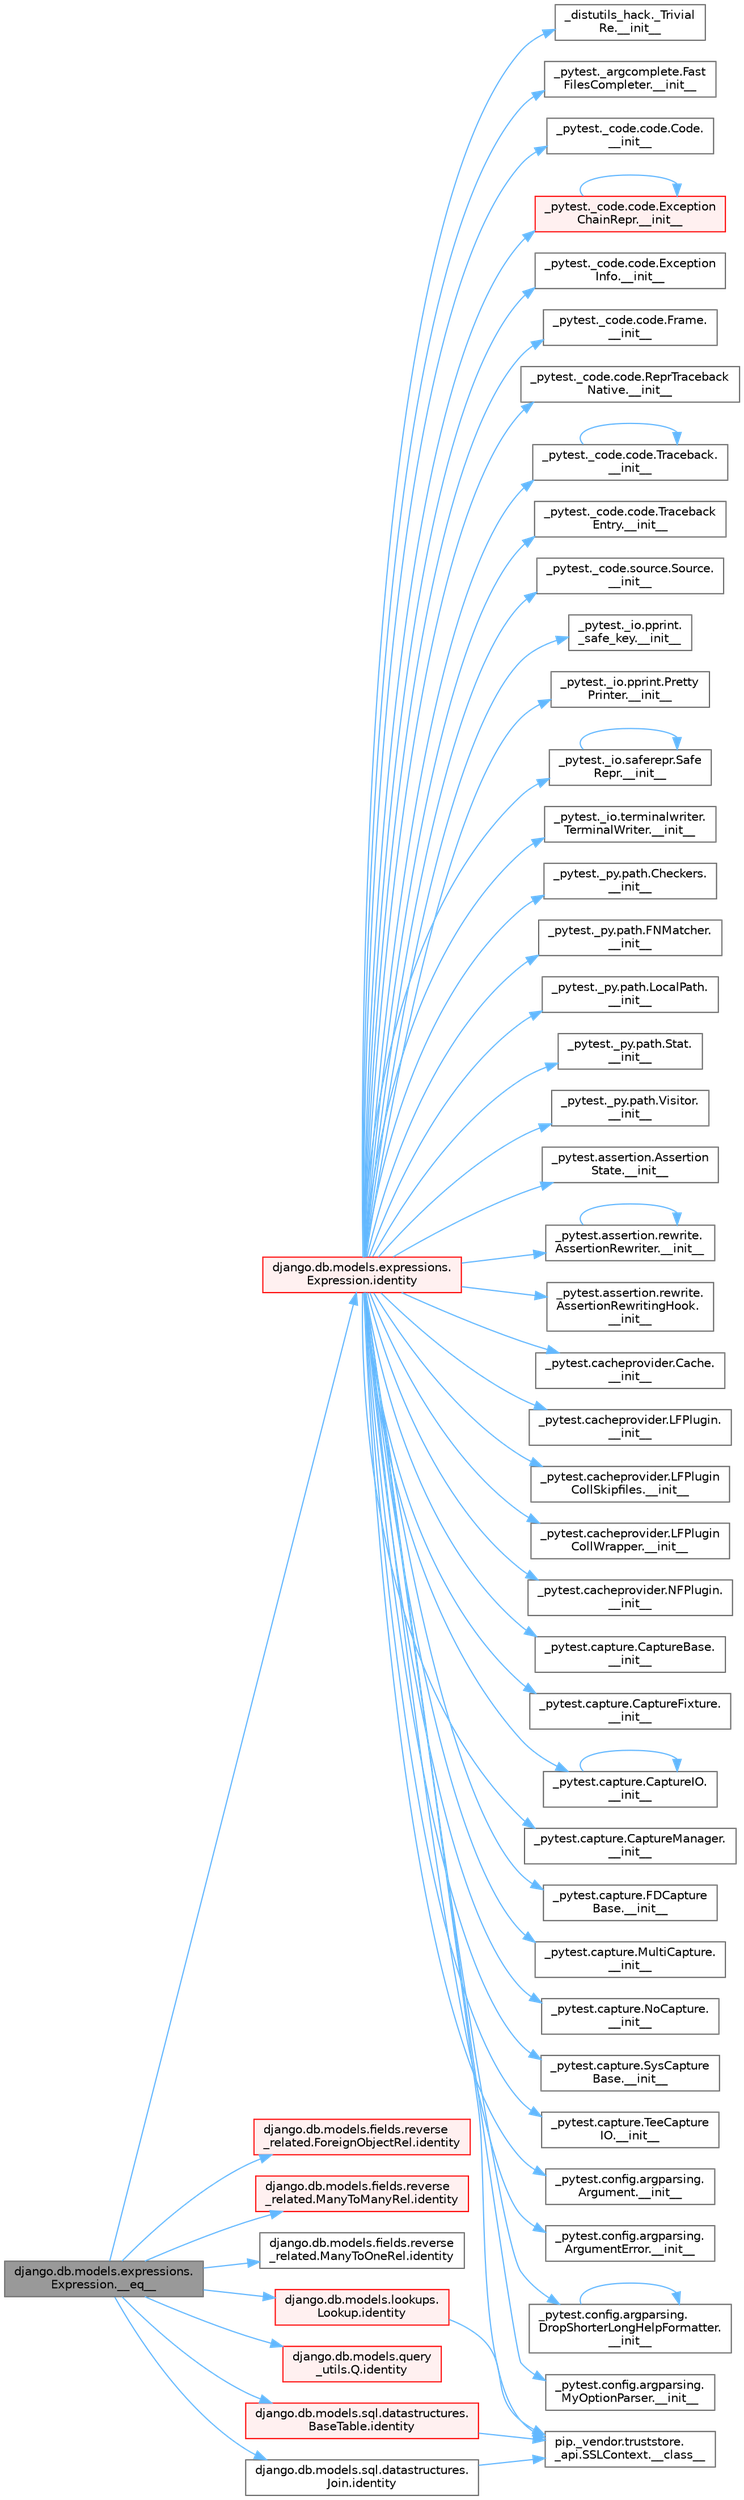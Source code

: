 digraph "django.db.models.expressions.Expression.__eq__"
{
 // LATEX_PDF_SIZE
  bgcolor="transparent";
  edge [fontname=Helvetica,fontsize=10,labelfontname=Helvetica,labelfontsize=10];
  node [fontname=Helvetica,fontsize=10,shape=box,height=0.2,width=0.4];
  rankdir="LR";
  Node1 [id="Node000001",label="django.db.models.expressions.\lExpression.__eq__",height=0.2,width=0.4,color="gray40", fillcolor="grey60", style="filled", fontcolor="black",tooltip=" "];
  Node1 -> Node2 [id="edge1_Node000001_Node000002",color="steelblue1",style="solid",tooltip=" "];
  Node2 [id="Node000002",label="django.db.models.expressions.\lExpression.identity",height=0.2,width=0.4,color="red", fillcolor="#FFF0F0", style="filled",URL="$classdjango_1_1db_1_1models_1_1expressions_1_1_expression.html#a10048810b5eb8641acf3bc150731b925",tooltip=" "];
  Node2 -> Node3 [id="edge2_Node000002_Node000003",color="steelblue1",style="solid",tooltip=" "];
  Node3 [id="Node000003",label="pip._vendor.truststore.\l_api.SSLContext.__class__",height=0.2,width=0.4,color="grey40", fillcolor="white", style="filled",URL="$classpip_1_1__vendor_1_1truststore_1_1__api_1_1_s_s_l_context.html#a530861514f31eabaa3f513557d6e66de",tooltip=" "];
  Node2 -> Node4 [id="edge3_Node000002_Node000004",color="steelblue1",style="solid",tooltip=" "];
  Node4 [id="Node000004",label="_distutils_hack._Trivial\lRe.__init__",height=0.2,width=0.4,color="grey40", fillcolor="white", style="filled",URL="$class__distutils__hack_1_1___trivial_re.html#a50d1d729043a71b71f9d00311390ff21",tooltip=" "];
  Node2 -> Node5 [id="edge4_Node000002_Node000005",color="steelblue1",style="solid",tooltip=" "];
  Node5 [id="Node000005",label="_pytest._argcomplete.Fast\lFilesCompleter.__init__",height=0.2,width=0.4,color="grey40", fillcolor="white", style="filled",URL="$class__pytest_1_1__argcomplete_1_1_fast_files_completer.html#a9e1508be3412f5febff87c8bd6cc4c20",tooltip=" "];
  Node2 -> Node6 [id="edge5_Node000002_Node000006",color="steelblue1",style="solid",tooltip=" "];
  Node6 [id="Node000006",label="_pytest._code.code.Code.\l__init__",height=0.2,width=0.4,color="grey40", fillcolor="white", style="filled",URL="$class__pytest_1_1__code_1_1code_1_1_code.html#ab559c9a70ce2b7120c98f50dbbd41dd7",tooltip=" "];
  Node2 -> Node7 [id="edge6_Node000002_Node000007",color="steelblue1",style="solid",tooltip=" "];
  Node7 [id="Node000007",label="_pytest._code.code.Exception\lChainRepr.__init__",height=0.2,width=0.4,color="red", fillcolor="#FFF0F0", style="filled",URL="$class__pytest_1_1__code_1_1code_1_1_exception_chain_repr.html#aab1f9b37be95a5d679e29479770d7411",tooltip=" "];
  Node7 -> Node7 [id="edge7_Node000007_Node000007",color="steelblue1",style="solid",tooltip=" "];
  Node2 -> Node4534 [id="edge8_Node000002_Node004534",color="steelblue1",style="solid",tooltip=" "];
  Node4534 [id="Node004534",label="_pytest._code.code.Exception\lInfo.__init__",height=0.2,width=0.4,color="grey40", fillcolor="white", style="filled",URL="$class__pytest_1_1__code_1_1code_1_1_exception_info.html#a1d8c03b20159799c2df17b4afe8c5a39",tooltip=" "];
  Node2 -> Node4535 [id="edge9_Node000002_Node004535",color="steelblue1",style="solid",tooltip=" "];
  Node4535 [id="Node004535",label="_pytest._code.code.Frame.\l__init__",height=0.2,width=0.4,color="grey40", fillcolor="white", style="filled",URL="$class__pytest_1_1__code_1_1code_1_1_frame.html#a39fca0736cbb73cec4db94016c509ee3",tooltip=" "];
  Node2 -> Node4536 [id="edge10_Node000002_Node004536",color="steelblue1",style="solid",tooltip=" "];
  Node4536 [id="Node004536",label="_pytest._code.code.ReprTraceback\lNative.__init__",height=0.2,width=0.4,color="grey40", fillcolor="white", style="filled",URL="$class__pytest_1_1__code_1_1code_1_1_repr_traceback_native.html#a896652985b349a4ba24575debd05e24c",tooltip=" "];
  Node2 -> Node4537 [id="edge11_Node000002_Node004537",color="steelblue1",style="solid",tooltip=" "];
  Node4537 [id="Node004537",label="_pytest._code.code.Traceback.\l__init__",height=0.2,width=0.4,color="grey40", fillcolor="white", style="filled",URL="$class__pytest_1_1__code_1_1code_1_1_traceback.html#aeb3bb4cb6acaf0d8926db313a2c2d0c1",tooltip=" "];
  Node4537 -> Node4537 [id="edge12_Node004537_Node004537",color="steelblue1",style="solid",tooltip=" "];
  Node2 -> Node4538 [id="edge13_Node000002_Node004538",color="steelblue1",style="solid",tooltip=" "];
  Node4538 [id="Node004538",label="_pytest._code.code.Traceback\lEntry.__init__",height=0.2,width=0.4,color="grey40", fillcolor="white", style="filled",URL="$class__pytest_1_1__code_1_1code_1_1_traceback_entry.html#af34eb037e9cb3ccc8b627cebd77ce782",tooltip=" "];
  Node2 -> Node4539 [id="edge14_Node000002_Node004539",color="steelblue1",style="solid",tooltip=" "];
  Node4539 [id="Node004539",label="_pytest._code.source.Source.\l__init__",height=0.2,width=0.4,color="grey40", fillcolor="white", style="filled",URL="$class__pytest_1_1__code_1_1source_1_1_source.html#a28e106aaa90d8b263d9e35781a9a49b6",tooltip=" "];
  Node2 -> Node4540 [id="edge15_Node000002_Node004540",color="steelblue1",style="solid",tooltip=" "];
  Node4540 [id="Node004540",label="_pytest._io.pprint.\l_safe_key.__init__",height=0.2,width=0.4,color="grey40", fillcolor="white", style="filled",URL="$class__pytest_1_1__io_1_1pprint_1_1__safe__key.html#a733eed75c5bbbcde5e2df06160b6f93a",tooltip=" "];
  Node2 -> Node4541 [id="edge16_Node000002_Node004541",color="steelblue1",style="solid",tooltip=" "];
  Node4541 [id="Node004541",label="_pytest._io.pprint.Pretty\lPrinter.__init__",height=0.2,width=0.4,color="grey40", fillcolor="white", style="filled",URL="$class__pytest_1_1__io_1_1pprint_1_1_pretty_printer.html#a4fc19d99d2566eab87ddc2dca26b0b4a",tooltip=" "];
  Node2 -> Node4542 [id="edge17_Node000002_Node004542",color="steelblue1",style="solid",tooltip=" "];
  Node4542 [id="Node004542",label="_pytest._io.saferepr.Safe\lRepr.__init__",height=0.2,width=0.4,color="grey40", fillcolor="white", style="filled",URL="$class__pytest_1_1__io_1_1saferepr_1_1_safe_repr.html#afec7b90e034e10e3dbef6b76dcbf62cd",tooltip=" "];
  Node4542 -> Node4542 [id="edge18_Node004542_Node004542",color="steelblue1",style="solid",tooltip=" "];
  Node2 -> Node4543 [id="edge19_Node000002_Node004543",color="steelblue1",style="solid",tooltip=" "];
  Node4543 [id="Node004543",label="_pytest._io.terminalwriter.\lTerminalWriter.__init__",height=0.2,width=0.4,color="grey40", fillcolor="white", style="filled",URL="$class__pytest_1_1__io_1_1terminalwriter_1_1_terminal_writer.html#a55a443ca95be61da42c33db09eb436ad",tooltip=" "];
  Node2 -> Node4544 [id="edge20_Node000002_Node004544",color="steelblue1",style="solid",tooltip=" "];
  Node4544 [id="Node004544",label="_pytest._py.path.Checkers.\l__init__",height=0.2,width=0.4,color="grey40", fillcolor="white", style="filled",URL="$class__pytest_1_1__py_1_1path_1_1_checkers.html#a9a3e9055984a1e91d758fc4547436b5f",tooltip=" "];
  Node2 -> Node4545 [id="edge21_Node000002_Node004545",color="steelblue1",style="solid",tooltip=" "];
  Node4545 [id="Node004545",label="_pytest._py.path.FNMatcher.\l__init__",height=0.2,width=0.4,color="grey40", fillcolor="white", style="filled",URL="$class__pytest_1_1__py_1_1path_1_1_f_n_matcher.html#af9b35bf1a754807d9217a964042f19ff",tooltip=" "];
  Node2 -> Node4546 [id="edge22_Node000002_Node004546",color="steelblue1",style="solid",tooltip=" "];
  Node4546 [id="Node004546",label="_pytest._py.path.LocalPath.\l__init__",height=0.2,width=0.4,color="grey40", fillcolor="white", style="filled",URL="$class__pytest_1_1__py_1_1path_1_1_local_path.html#aea7cc613b0c69ef85e2187fd9c0adcce",tooltip=" "];
  Node2 -> Node4547 [id="edge23_Node000002_Node004547",color="steelblue1",style="solid",tooltip=" "];
  Node4547 [id="Node004547",label="_pytest._py.path.Stat.\l__init__",height=0.2,width=0.4,color="grey40", fillcolor="white", style="filled",URL="$class__pytest_1_1__py_1_1path_1_1_stat.html#a229a169212c6a50a70a8fa24a3eecac4",tooltip=" "];
  Node2 -> Node4548 [id="edge24_Node000002_Node004548",color="steelblue1",style="solid",tooltip=" "];
  Node4548 [id="Node004548",label="_pytest._py.path.Visitor.\l__init__",height=0.2,width=0.4,color="grey40", fillcolor="white", style="filled",URL="$class__pytest_1_1__py_1_1path_1_1_visitor.html#a3d4e3c4a6a0eace5b9f8802c8fc9b308",tooltip=" "];
  Node2 -> Node4549 [id="edge25_Node000002_Node004549",color="steelblue1",style="solid",tooltip=" "];
  Node4549 [id="Node004549",label="_pytest.assertion.Assertion\lState.__init__",height=0.2,width=0.4,color="grey40", fillcolor="white", style="filled",URL="$class__pytest_1_1assertion_1_1_assertion_state.html#a63d015164931091516c113d8f5267434",tooltip=" "];
  Node2 -> Node4550 [id="edge26_Node000002_Node004550",color="steelblue1",style="solid",tooltip=" "];
  Node4550 [id="Node004550",label="_pytest.assertion.rewrite.\lAssertionRewriter.__init__",height=0.2,width=0.4,color="grey40", fillcolor="white", style="filled",URL="$class__pytest_1_1assertion_1_1rewrite_1_1_assertion_rewriter.html#adc26d444abf5a77160a599d05b48c9c7",tooltip=" "];
  Node4550 -> Node4550 [id="edge27_Node004550_Node004550",color="steelblue1",style="solid",tooltip=" "];
  Node2 -> Node4551 [id="edge28_Node000002_Node004551",color="steelblue1",style="solid",tooltip=" "];
  Node4551 [id="Node004551",label="_pytest.assertion.rewrite.\lAssertionRewritingHook.\l__init__",height=0.2,width=0.4,color="grey40", fillcolor="white", style="filled",URL="$class__pytest_1_1assertion_1_1rewrite_1_1_assertion_rewriting_hook.html#ab81ee24a4a1e244b332b06d8796ff5b8",tooltip=" "];
  Node2 -> Node4552 [id="edge29_Node000002_Node004552",color="steelblue1",style="solid",tooltip=" "];
  Node4552 [id="Node004552",label="_pytest.cacheprovider.Cache.\l__init__",height=0.2,width=0.4,color="grey40", fillcolor="white", style="filled",URL="$class__pytest_1_1cacheprovider_1_1_cache.html#ad9b01a9d9f61a824d398b6e1ab6c2e5b",tooltip=" "];
  Node2 -> Node4553 [id="edge30_Node000002_Node004553",color="steelblue1",style="solid",tooltip=" "];
  Node4553 [id="Node004553",label="_pytest.cacheprovider.LFPlugin.\l__init__",height=0.2,width=0.4,color="grey40", fillcolor="white", style="filled",URL="$class__pytest_1_1cacheprovider_1_1_l_f_plugin.html#a97519a7353f01532f5ffbc7d284b13d9",tooltip=" "];
  Node2 -> Node4554 [id="edge31_Node000002_Node004554",color="steelblue1",style="solid",tooltip=" "];
  Node4554 [id="Node004554",label="_pytest.cacheprovider.LFPlugin\lCollSkipfiles.__init__",height=0.2,width=0.4,color="grey40", fillcolor="white", style="filled",URL="$class__pytest_1_1cacheprovider_1_1_l_f_plugin_coll_skipfiles.html#a94d30d847c2b3839f1c26fa3970042f9",tooltip=" "];
  Node2 -> Node4555 [id="edge32_Node000002_Node004555",color="steelblue1",style="solid",tooltip=" "];
  Node4555 [id="Node004555",label="_pytest.cacheprovider.LFPlugin\lCollWrapper.__init__",height=0.2,width=0.4,color="grey40", fillcolor="white", style="filled",URL="$class__pytest_1_1cacheprovider_1_1_l_f_plugin_coll_wrapper.html#aa46d15f4309bf24c62a7b825f6fd7f80",tooltip=" "];
  Node2 -> Node4556 [id="edge33_Node000002_Node004556",color="steelblue1",style="solid",tooltip=" "];
  Node4556 [id="Node004556",label="_pytest.cacheprovider.NFPlugin.\l__init__",height=0.2,width=0.4,color="grey40", fillcolor="white", style="filled",URL="$class__pytest_1_1cacheprovider_1_1_n_f_plugin.html#a03095db55ff2a85cf95aa023f409cfd2",tooltip=" "];
  Node2 -> Node4557 [id="edge34_Node000002_Node004557",color="steelblue1",style="solid",tooltip=" "];
  Node4557 [id="Node004557",label="_pytest.capture.CaptureBase.\l__init__",height=0.2,width=0.4,color="grey40", fillcolor="white", style="filled",URL="$class__pytest_1_1capture_1_1_capture_base.html#ac797fd7af7ac6823c823d9e9db586879",tooltip=" "];
  Node2 -> Node4558 [id="edge35_Node000002_Node004558",color="steelblue1",style="solid",tooltip=" "];
  Node4558 [id="Node004558",label="_pytest.capture.CaptureFixture.\l__init__",height=0.2,width=0.4,color="grey40", fillcolor="white", style="filled",URL="$class__pytest_1_1capture_1_1_capture_fixture.html#af9ca9224162251244ee6c1fc709d6709",tooltip=" "];
  Node2 -> Node4559 [id="edge36_Node000002_Node004559",color="steelblue1",style="solid",tooltip=" "];
  Node4559 [id="Node004559",label="_pytest.capture.CaptureIO.\l__init__",height=0.2,width=0.4,color="grey40", fillcolor="white", style="filled",URL="$class__pytest_1_1capture_1_1_capture_i_o.html#a99c989e7c3ecb288ce88e52964586f7e",tooltip=" "];
  Node4559 -> Node4559 [id="edge37_Node004559_Node004559",color="steelblue1",style="solid",tooltip=" "];
  Node2 -> Node4560 [id="edge38_Node000002_Node004560",color="steelblue1",style="solid",tooltip=" "];
  Node4560 [id="Node004560",label="_pytest.capture.CaptureManager.\l__init__",height=0.2,width=0.4,color="grey40", fillcolor="white", style="filled",URL="$class__pytest_1_1capture_1_1_capture_manager.html#a53692186f725f42d6d600c584c2d1595",tooltip=" "];
  Node2 -> Node4561 [id="edge39_Node000002_Node004561",color="steelblue1",style="solid",tooltip=" "];
  Node4561 [id="Node004561",label="_pytest.capture.FDCapture\lBase.__init__",height=0.2,width=0.4,color="grey40", fillcolor="white", style="filled",URL="$class__pytest_1_1capture_1_1_f_d_capture_base.html#acbd893224a660d72ba9ee1530faba3eb",tooltip=" "];
  Node2 -> Node4562 [id="edge40_Node000002_Node004562",color="steelblue1",style="solid",tooltip=" "];
  Node4562 [id="Node004562",label="_pytest.capture.MultiCapture.\l__init__",height=0.2,width=0.4,color="grey40", fillcolor="white", style="filled",URL="$class__pytest_1_1capture_1_1_multi_capture.html#a042941f12dd5edbb1dc290c1b366aed8",tooltip=" "];
  Node2 -> Node4563 [id="edge41_Node000002_Node004563",color="steelblue1",style="solid",tooltip=" "];
  Node4563 [id="Node004563",label="_pytest.capture.NoCapture.\l__init__",height=0.2,width=0.4,color="grey40", fillcolor="white", style="filled",URL="$class__pytest_1_1capture_1_1_no_capture.html#aa9a8aab5ba0e5121fb54254c3d5678d7",tooltip=" "];
  Node2 -> Node4564 [id="edge42_Node000002_Node004564",color="steelblue1",style="solid",tooltip=" "];
  Node4564 [id="Node004564",label="_pytest.capture.SysCapture\lBase.__init__",height=0.2,width=0.4,color="grey40", fillcolor="white", style="filled",URL="$class__pytest_1_1capture_1_1_sys_capture_base.html#a5cf018132ca4c277281d54faa369c1c5",tooltip=" "];
  Node2 -> Node4565 [id="edge43_Node000002_Node004565",color="steelblue1",style="solid",tooltip=" "];
  Node4565 [id="Node004565",label="_pytest.capture.TeeCapture\lIO.__init__",height=0.2,width=0.4,color="grey40", fillcolor="white", style="filled",URL="$class__pytest_1_1capture_1_1_tee_capture_i_o.html#a8e334925bc2f70d219a688e64cdfb9d4",tooltip=" "];
  Node2 -> Node4566 [id="edge44_Node000002_Node004566",color="steelblue1",style="solid",tooltip=" "];
  Node4566 [id="Node004566",label="_pytest.config.argparsing.\lArgument.__init__",height=0.2,width=0.4,color="grey40", fillcolor="white", style="filled",URL="$class__pytest_1_1config_1_1argparsing_1_1_argument.html#a2f4bb695ca6f55c2cc17cf735ece7f11",tooltip=" "];
  Node2 -> Node4567 [id="edge45_Node000002_Node004567",color="steelblue1",style="solid",tooltip=" "];
  Node4567 [id="Node004567",label="_pytest.config.argparsing.\lArgumentError.__init__",height=0.2,width=0.4,color="grey40", fillcolor="white", style="filled",URL="$class__pytest_1_1config_1_1argparsing_1_1_argument_error.html#a77f87724a877e68f89fb49ed0d7a8ce4",tooltip=" "];
  Node2 -> Node4568 [id="edge46_Node000002_Node004568",color="steelblue1",style="solid",tooltip=" "];
  Node4568 [id="Node004568",label="_pytest.config.argparsing.\lDropShorterLongHelpFormatter.\l__init__",height=0.2,width=0.4,color="grey40", fillcolor="white", style="filled",URL="$class__pytest_1_1config_1_1argparsing_1_1_drop_shorter_long_help_formatter.html#a08cdbe5281337d3f46c7171d50efbe05",tooltip=" "];
  Node4568 -> Node4568 [id="edge47_Node004568_Node004568",color="steelblue1",style="solid",tooltip=" "];
  Node2 -> Node4569 [id="edge48_Node000002_Node004569",color="steelblue1",style="solid",tooltip=" "];
  Node4569 [id="Node004569",label="_pytest.config.argparsing.\lMyOptionParser.__init__",height=0.2,width=0.4,color="grey40", fillcolor="white", style="filled",URL="$class__pytest_1_1config_1_1argparsing_1_1_my_option_parser.html#a51fe4da6fe6cd5e42ae77ee20c1f9e26",tooltip=" "];
  Node1 -> Node6876 [id="edge49_Node000001_Node006876",color="steelblue1",style="solid",tooltip=" "];
  Node6876 [id="Node006876",label="django.db.models.fields.reverse\l_related.ForeignObjectRel.identity",height=0.2,width=0.4,color="red", fillcolor="#FFF0F0", style="filled",URL="$classdjango_1_1db_1_1models_1_1fields_1_1reverse__related_1_1_foreign_object_rel.html#a03352fde9cdb51d580653066329d926e",tooltip=" "];
  Node1 -> Node6877 [id="edge50_Node000001_Node006877",color="steelblue1",style="solid",tooltip=" "];
  Node6877 [id="Node006877",label="django.db.models.fields.reverse\l_related.ManyToManyRel.identity",height=0.2,width=0.4,color="red", fillcolor="#FFF0F0", style="filled",URL="$classdjango_1_1db_1_1models_1_1fields_1_1reverse__related_1_1_many_to_many_rel.html#a86f13fca6be61c59085defa2f478b8e5",tooltip=" "];
  Node1 -> Node6879 [id="edge51_Node000001_Node006879",color="steelblue1",style="solid",tooltip=" "];
  Node6879 [id="Node006879",label="django.db.models.fields.reverse\l_related.ManyToOneRel.identity",height=0.2,width=0.4,color="grey40", fillcolor="white", style="filled",URL="$classdjango_1_1db_1_1models_1_1fields_1_1reverse__related_1_1_many_to_one_rel.html#ad2bbfc9376cfd9440144ef5c1445b0d6",tooltip=" "];
  Node1 -> Node6880 [id="edge52_Node000001_Node006880",color="steelblue1",style="solid",tooltip=" "];
  Node6880 [id="Node006880",label="django.db.models.lookups.\lLookup.identity",height=0.2,width=0.4,color="red", fillcolor="#FFF0F0", style="filled",URL="$classdjango_1_1db_1_1models_1_1lookups_1_1_lookup.html#a8178847c60d76d034db6ef8ab72eb5e7",tooltip=" "];
  Node6880 -> Node3 [id="edge53_Node006880_Node000003",color="steelblue1",style="solid",tooltip=" "];
  Node1 -> Node6881 [id="edge54_Node000001_Node006881",color="steelblue1",style="solid",tooltip=" "];
  Node6881 [id="Node006881",label="django.db.models.query\l_utils.Q.identity",height=0.2,width=0.4,color="red", fillcolor="#FFF0F0", style="filled",URL="$classdjango_1_1db_1_1models_1_1query__utils_1_1_q.html#a63129a45cd7e8fa8b4789ce076f445a3",tooltip=" "];
  Node1 -> Node6882 [id="edge55_Node000001_Node006882",color="steelblue1",style="solid",tooltip=" "];
  Node6882 [id="Node006882",label="django.db.models.sql.datastructures.\lBaseTable.identity",height=0.2,width=0.4,color="red", fillcolor="#FFF0F0", style="filled",URL="$classdjango_1_1db_1_1models_1_1sql_1_1datastructures_1_1_base_table.html#a2468bb5e5bb48e001a665c57181b5110",tooltip=" "];
  Node6882 -> Node3 [id="edge56_Node006882_Node000003",color="steelblue1",style="solid",tooltip=" "];
  Node1 -> Node6883 [id="edge57_Node000001_Node006883",color="steelblue1",style="solid",tooltip=" "];
  Node6883 [id="Node006883",label="django.db.models.sql.datastructures.\lJoin.identity",height=0.2,width=0.4,color="grey40", fillcolor="white", style="filled",URL="$classdjango_1_1db_1_1models_1_1sql_1_1datastructures_1_1_join.html#afb642fd1184f029dc822b02cbf6da4d9",tooltip=" "];
  Node6883 -> Node3 [id="edge58_Node006883_Node000003",color="steelblue1",style="solid",tooltip=" "];
}
